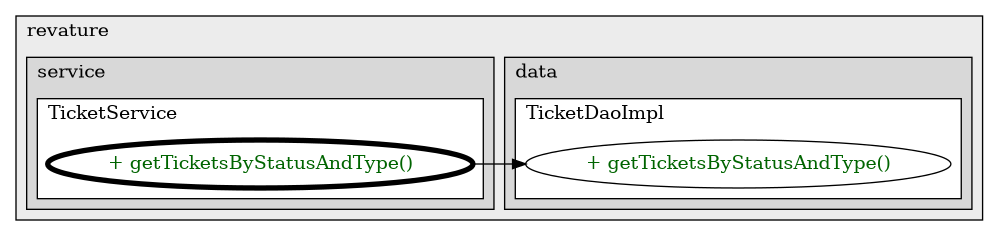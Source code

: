 @startuml

/' diagram meta data start
config=CallConfiguration;
{
  "rootMethod": "com.revature.service.TicketService#getTicketsByStatusAndType(String,int,String)",
  "projectClassification": {
    "searchMode": "OpenProject", // OpenProject, AllProjects
    "includedProjects": "",
    "pathEndKeywords": "*.impl",
    "isClientPath": "",
    "isClientName": "",
    "isTestPath": "",
    "isTestName": "",
    "isMappingPath": "",
    "isMappingName": "",
    "isDataAccessPath": "",
    "isDataAccessName": "",
    "isDataStructurePath": "",
    "isDataStructureName": "",
    "isInterfaceStructuresPath": "",
    "isInterfaceStructuresName": "",
    "isEntryPointPath": "",
    "isEntryPointName": "",
    "treatFinalFieldsAsMandatory": false
  },
  "graphRestriction": {
    "classPackageExcludeFilter": "",
    "classPackageIncludeFilter": "",
    "classNameExcludeFilter": "",
    "classNameIncludeFilter": "",
    "methodNameExcludeFilter": "",
    "methodNameIncludeFilter": "",
    "removeByInheritance": "", // inheritance/annotation based filtering is done in a second step
    "removeByAnnotation": "",
    "removeByClassPackage": "", // cleanup the graph after inheritance/annotation based filtering is done
    "removeByClassName": "",
    "cutMappings": false,
    "cutEnum": true,
    "cutTests": true,
    "cutClient": true,
    "cutDataAccess": true,
    "cutInterfaceStructures": true,
    "cutDataStructures": true,
    "cutGetterAndSetter": true,
    "cutConstructors": true
  },
  "graphTraversal": {
    "forwardDepth": 3,
    "backwardDepth": 3,
    "classPackageExcludeFilter": "",
    "classPackageIncludeFilter": "",
    "classNameExcludeFilter": "",
    "classNameIncludeFilter": "",
    "methodNameExcludeFilter": "",
    "methodNameIncludeFilter": "",
    "hideMappings": false,
    "hideDataStructures": false,
    "hidePrivateMethods": true,
    "hideInterfaceCalls": true, // indirection: implementation -> interface (is hidden) -> implementation
    "onlyShowApplicationEntryPoints": false, // root node is included
    "useMethodCallsForStructureDiagram": "ForwardOnly" // ForwardOnly, BothDirections, No
  },
  "details": {
    "aggregation": "GroupByClass", // ByClass, GroupByClass, None
    "showMethodParametersTypes": false,
    "showMethodParametersNames": false,
    "showMethodReturnType": false,
    "showPackageLevels": 2,
    "showCallOrder": false,
    "edgeMode": "MethodsOnly", // TypesOnly, MethodsOnly, TypesAndMethods, MethodsAndDirectTypeUsage
    "showDetailedClassStructure": false
  },
  "rootClass": "com.revature.service.TicketService",
  "extensionCallbackMethod": "" // qualified.class.name#methodName - signature: public static String method(String)
}
diagram meta data end '/



digraph g {
    rankdir="LR"
    splines=polyline
    

'nodes 
subgraph cluster_268132974 { 
   	label=revature
	labeljust=l
	fillcolor="#ececec"
	style=filled
   
   subgraph cluster_1406714457 { 
   	label=service
	labeljust=l
	fillcolor="#d8d8d8"
	style=filled
   
   subgraph cluster_1244976417 { 
   	label=TicketService
	labeljust=l
	fillcolor=white
	style=filled
   
   TicketService1156724518XXXgetTicketsByStatusAndType433964785[
	label="+ getTicketsByStatusAndType()"
	style=filled
	fillcolor=white
	tooltip="TicketService

null"
	penwidth=4
	fontcolor=darkgreen
];
} 
} 

subgraph cluster_1462777478 { 
   	label=data
	labeljust=l
	fillcolor="#d8d8d8"
	style=filled
   
   subgraph cluster_1950851151 { 
   	label=TicketDaoImpl
	labeljust=l
	fillcolor=white
	style=filled
   
   TicketDaoImpl795262169XXXgetTicketsByStatusAndType433964785[
	label="+ getTicketsByStatusAndType()"
	style=filled
	fillcolor=white
	tooltip="TicketDaoImpl

null"
	fontcolor=darkgreen
];
} 
} 
} 

'edges    
TicketService1156724518XXXgetTicketsByStatusAndType433964785 -> TicketDaoImpl795262169XXXgetTicketsByStatusAndType433964785;
    
}
@enduml